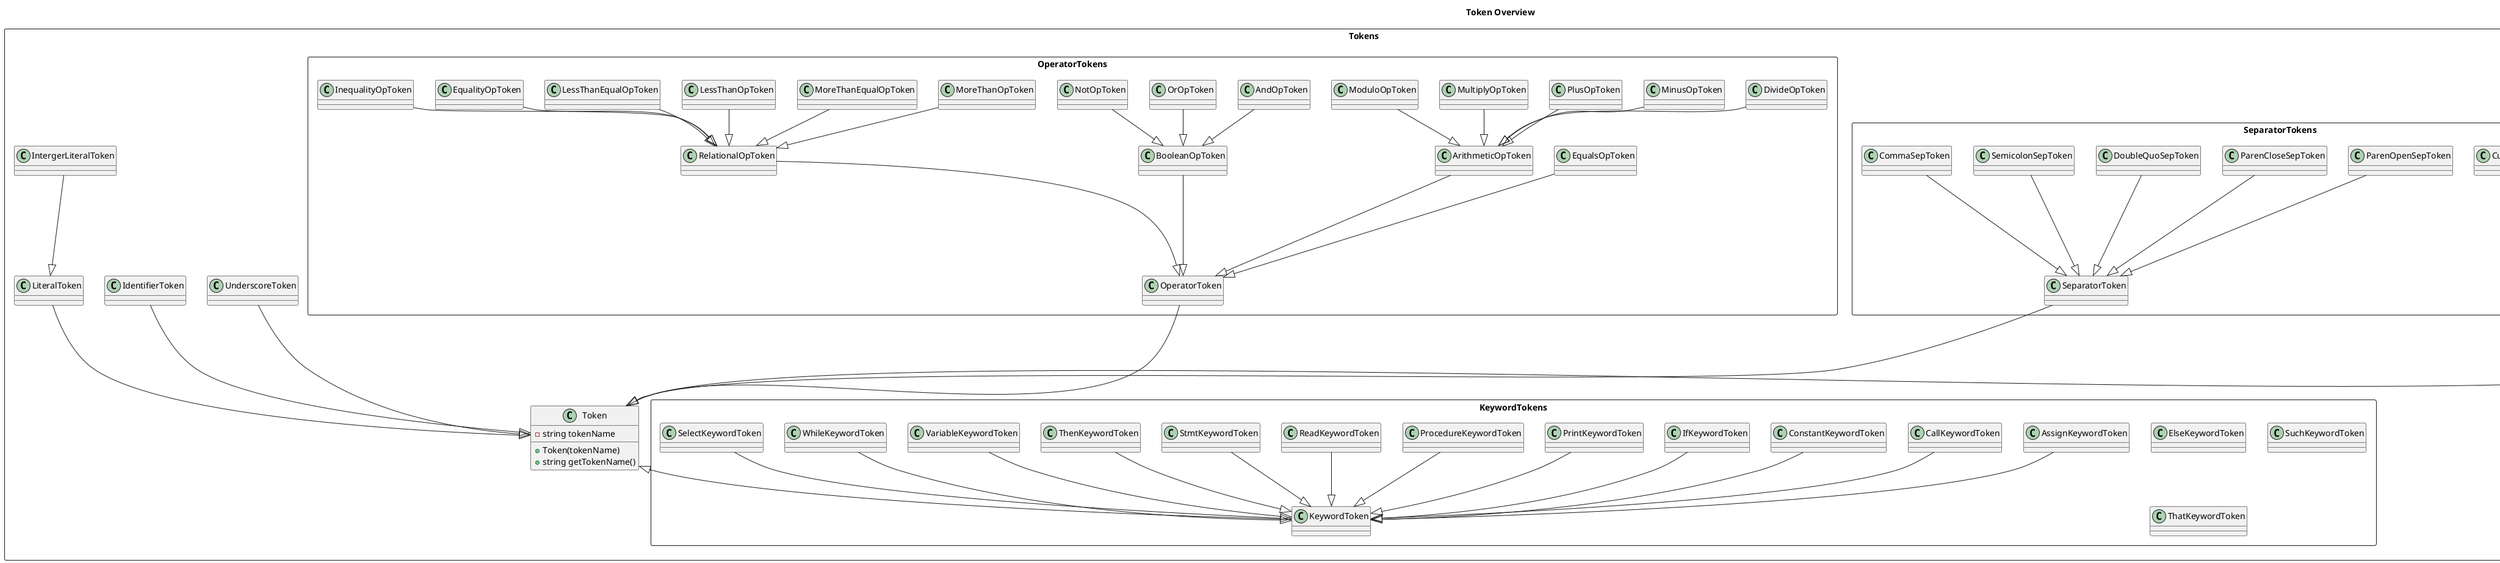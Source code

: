 @startuml
' !include ../style.puml
skinparam ClassFontColor #000000
skinparam ClassBorderColor #000000

title Token Overview

Class TokenFactory {
    {static} - unordered_set<string> commonKeywords
    {static} - unordered_set<string> uniqueSimple
    {static} - unordered_set<string> uniquePql
    {static} - bool isNumber(string)
    {static} - bool isValidName(string)
    {static} - Token generateCommonToken(string)
    {static} - Token generateSimpleToken(string)
    {static} - Token generatePqlToken(string)
    {static} - Token generateIdentifier(string)
    {static} - Token generateIntLiteral(string)
    {static} + generateToken(string input, bool forSimple, bool forceIdentifer)
}
package Tokens <<rectangle>> {
    Class Token {
        - string tokenName
        + Token(tokenName)
        + string getTokenName()
    }
    Class UnderscoreToken {}
    Class IdentifierToken {}
    Class LiteralToken {}
    Class IntergerLiteralToken {}
    package SeparatorTokens <<rectangle>> {
        Class SeparatorToken {}
            Class CurlyCloseSepToken {}
            Class CurlyOpenSepToken {}
            Class ParenOpenSepToken {}
            Class ParenCloseSepToken {}
            Class DoubleQuoSepToken {}
            Class SemicolonSepToken {}
            Class CommaSepToken {}
    }
    package OperatorTokens <<rectangle>> {
        Class OperatorToken {}
            Class EqualsOpToken {}
            Class ArithmeticOpToken {}
                Class DivideOpToken {}
                Class MinusOpToken {}
                Class PlusOpToken {}
                Class MultiplyOpToken {}
                Class ModuloOpToken {}
            Class BooleanOpToken {}
                Class AndOpToken{}
                Class OrOpToken {}
                Class NotOpToken {}
            Class RelationalOpToken {}
                Class MoreThanOpToken {}
                Class MoreThanEqualOpToken {}
                Class LessThanOpToken {}
                Class LessThanEqualOpToken {}
                Class EqualityOpToken {}
                Class InequalityOpToken {}
    }
    package KeywordTokens <<rectangle>> {
        Class KeywordToken {}
            Class AssignKeywordToken {}
            Class CallKeywordToken {}
            Class ConstantKeywordToken {}
            Class ElseKeywordToken {}
            Class IfKeywordToken {}
            Class PrintKeywordToken {}
            Class ProcedureKeywordToken {}
            Class ReadKeywordToken {}
            Class StmtKeywordToken {}
            Class ThenKeywordToken {}
            Class VariableKeywordToken {}
            Class WhileKeywordToken {}
            Class SelectKeywordToken {}
            Class SuchKeywordToken {}
            Class ThatKeywordToken {}
    }
}

TokenFactory -- Token

skinparam groupInheritance 2
UnderscoreToken --|> Token
IdentifierToken --|> Token

LiteralToken --|> Token
IntergerLiteralToken --|> LiteralToken

SeparatorToken --|> Token
    ParenCloseSepToken --|> SeparatorToken
    ParenOpenSepToken --|> SeparatorToken
    SemicolonSepToken --|> SeparatorToken
    CommaSepToken --|> SeparatorToken
    DoubleQuoSepToken --|> SeparatorToken

OperatorToken --|> Token
    EqualsOpToken --|> OperatorToken
    ArithmeticOpToken --|> OperatorToken
        DivideOpToken --|> ArithmeticOpToken
        MinusOpToken --|> ArithmeticOpToken
        PlusOpToken --|> ArithmeticOpToken
        MultiplyOpToken --|> ArithmeticOpToken
        ModuloOpToken --|> ArithmeticOpToken
    BooleanOpToken --|> OperatorToken
        AndOpToken --|> BooleanOpToken
        OrOpToken --|> BooleanOpToken
        NotOpToken --|> BooleanOpToken
    RelationalOpToken --|> OperatorToken
        MoreThanOpToken --|> RelationalOpToken
        MoreThanEqualOpToken --|> RelationalOpToken
        LessThanOpToken --|> RelationalOpToken
        LessThanEqualOpToken --|> RelationalOpToken
        EqualityOpToken --|> RelationalOpToken
        InequalityOpToken --|> RelationalOpToken

KeywordToken -up-|> Token
    AssignKeywordToken --|> KeywordToken
    CallKeywordToken --|> KeywordToken
    ConstantKeywordToken --|> KeywordToken
    IfKeywordToken --|> KeywordToken
    PrintKeywordToken --|> KeywordToken
    ProcedureKeywordToken --|> KeywordToken
    ReadKeywordToken --|> KeywordToken
    StmtKeywordToken --|> KeywordToken
    ThenKeywordToken --|> KeywordToken
    VariableKeywordToken --|> KeywordToken
    WhileKeywordToken --|> KeywordToken
    SelectKeywordToken --|> KeywordToken

@end